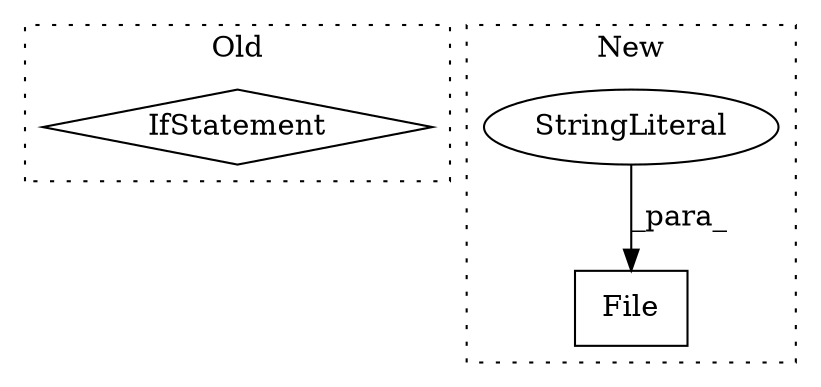 digraph G {
subgraph cluster0 {
1 [label="IfStatement" a="25" s="4006" l="29" shape="diamond"];
label = "Old";
style="dotted";
}
subgraph cluster1 {
2 [label="File" a="32" s="3801,3841" l="5,1" shape="box"];
3 [label="StringLiteral" a="45" s="3838" l="3" shape="ellipse"];
label = "New";
style="dotted";
}
3 -> 2 [label="_para_"];
}
